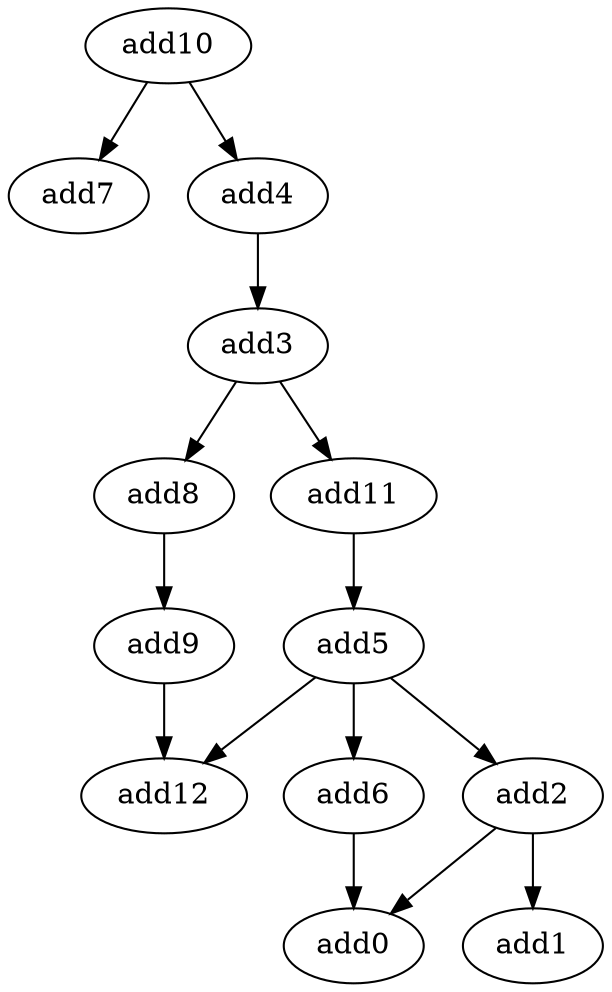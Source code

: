 strict digraph  {
add11 [opcode=add];
add10 [opcode=add];
add12 [opcode=add];
add8 [opcode=add];
add7 [opcode=add];
add1 [opcode=add];
add6 [opcode=add];
add4 [opcode=add];
add5 [opcode=add];
add2 [opcode=add];
add9 [opcode=add];
add0 [opcode=add];
add3 [opcode=add];
add11 -> add5;
add10 -> add4;
add10 -> add7;
add8 -> add9;
add6 -> add0;
add4 -> add3;
add5 -> add12;
add5 -> add6;
add5 -> add2;
add2 -> add1;
add2 -> add0;
add9 -> add12;
add3 -> add8;
add3 -> add11;
}
